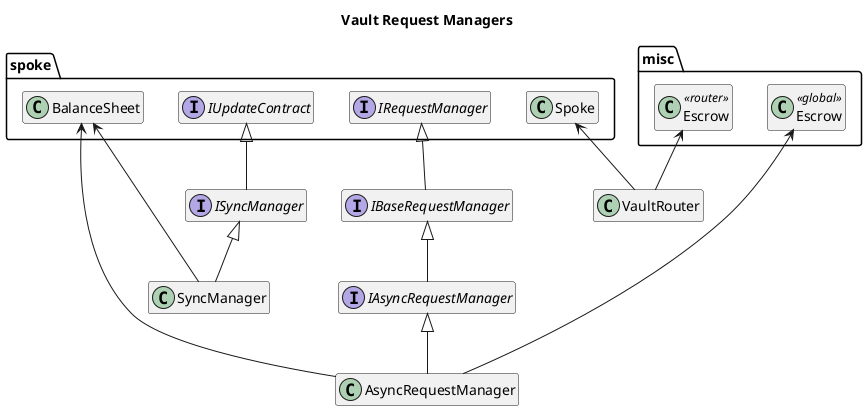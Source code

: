 @startuml request-managers
title Vault Request Managers
hide empty members

package misc {
    class "Escrow" as GlobalEscrow<<global>>
    class "Escrow" as RouterEscrow<<router>>
}

package spoke {
    class Spoke
    class BalanceSheet
    interface IUpdateContract
    interface IRequestManager
}

interface IBaseRequestManager

interface IAsyncRequestManager
interface ISyncManager

IBaseRequestManager -up-|> IRequestManager

IAsyncRequestManager -up-|> IBaseRequestManager
ISyncManager -up-|> IUpdateContract

AsyncRequestManager -up--> GlobalEscrow
AsyncRequestManager -up--> BalanceSheet
AsyncRequestManager -up-|> IAsyncRequestManager

SyncManager -up-|> ISyncManager
SyncManager -up--> BalanceSheet

VaultRouter -up-> RouterEscrow
VaultRouter -up-> Spoke

@enduml
